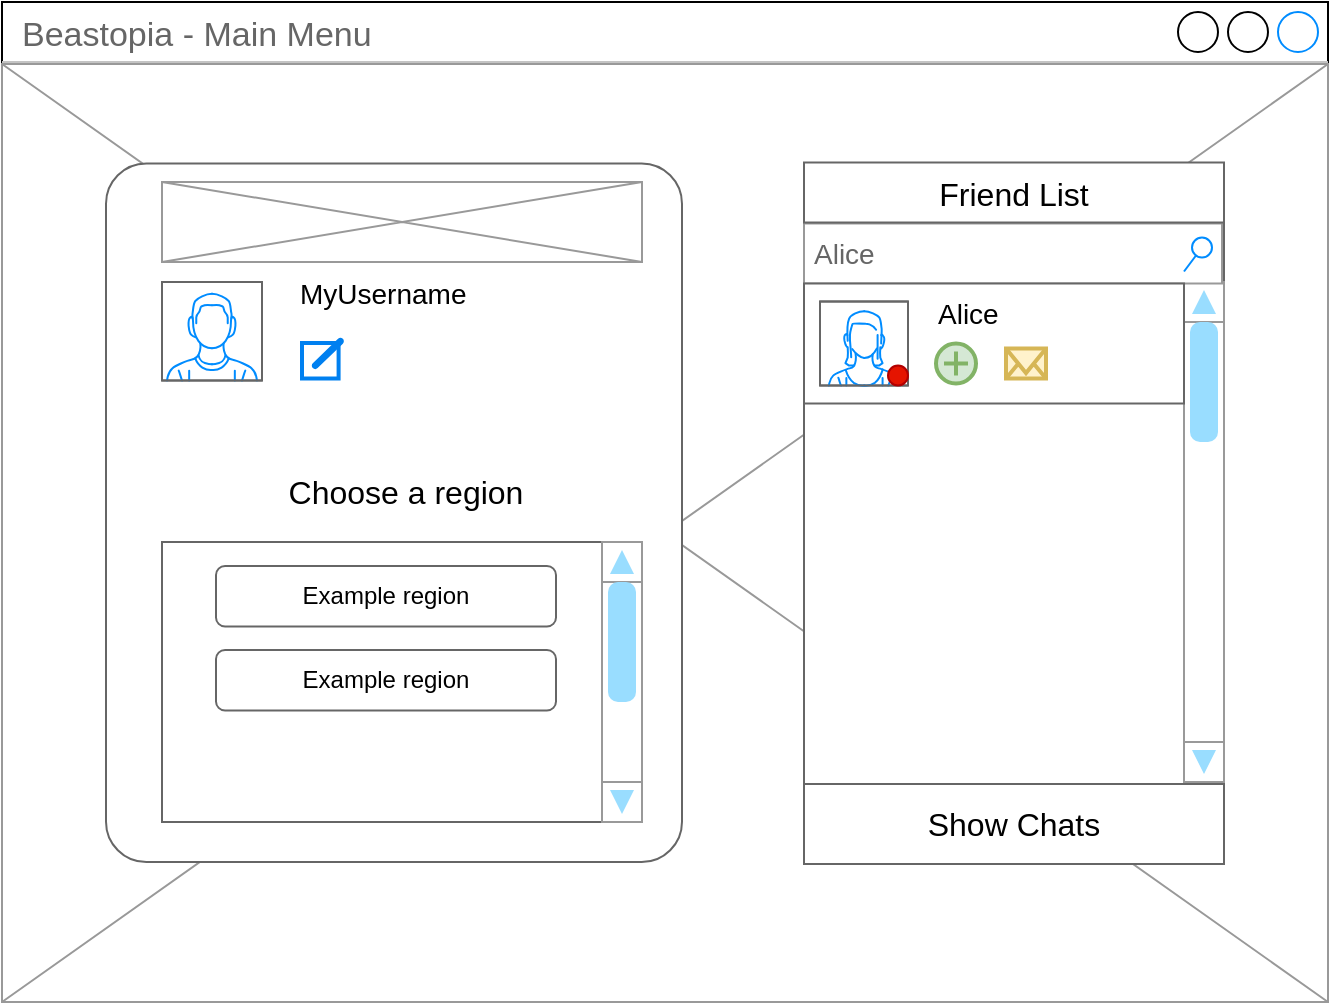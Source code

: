 <mxfile version="21.2.1" type="device">
  <diagram name="Seite-1" id="dB6R3Xs6jMPGLtSaTfN9">
    <mxGraphModel dx="1098" dy="1188" grid="1" gridSize="10" guides="1" tooltips="1" connect="1" arrows="1" fold="1" page="1" pageScale="1" pageWidth="827" pageHeight="1169" math="0" shadow="0">
      <root>
        <mxCell id="0" />
        <mxCell id="1" parent="0" />
        <mxCell id="0gp8LglunyOPUMX0nEBI-1" value="Beastopia&amp;nbsp;- Main Menu" style="strokeWidth=1;shadow=0;dashed=0;align=center;html=1;shape=mxgraph.mockup.containers.window;align=left;verticalAlign=top;spacingLeft=8;strokeColor2=#008cff;strokeColor3=#c4c4c4;fontColor=#666666;mainText=;fontSize=17;labelBackgroundColor=none;whiteSpace=wrap;" vertex="1" parent="1">
          <mxGeometry x="82" y="50" width="663" height="500" as="geometry" />
        </mxCell>
        <mxCell id="0gp8LglunyOPUMX0nEBI-2" value="" style="verticalLabelPosition=bottom;shadow=0;dashed=0;align=center;html=1;verticalAlign=top;strokeWidth=1;shape=mxgraph.mockup.graphics.simpleIcon;strokeColor=#999999;" vertex="1" parent="1">
          <mxGeometry x="82" y="81" width="663" height="469" as="geometry" />
        </mxCell>
        <mxCell id="0gp8LglunyOPUMX0nEBI-3" value="&lt;p style=&quot;line-height: 20%;&quot;&gt;&lt;br&gt;&lt;/p&gt;" style="strokeWidth=1;shadow=0;dashed=0;align=center;html=1;shape=mxgraph.mockup.text.textBox;fontColor=#666666;align=left;fontSize=17;spacingLeft=4;spacingTop=-3;whiteSpace=wrap;strokeColor=#666666;mainText=" vertex="1" parent="1">
          <mxGeometry x="483" y="160.25" width="210" height="320.25" as="geometry" />
        </mxCell>
        <mxCell id="0gp8LglunyOPUMX0nEBI-4" value="" style="verticalLabelPosition=bottom;shadow=0;dashed=0;align=center;html=1;verticalAlign=top;strokeWidth=1;shape=mxgraph.mockup.navigation.scrollBar;strokeColor=#999999;barPos=100;fillColor2=#99ddff;strokeColor2=none;direction=north;" vertex="1" parent="1">
          <mxGeometry x="673" y="190" width="20" height="250" as="geometry" />
        </mxCell>
        <mxCell id="0gp8LglunyOPUMX0nEBI-5" value="&lt;span style=&quot;font-size: 14px;&quot;&gt;Alice&lt;/span&gt;" style="strokeWidth=1;shadow=0;dashed=0;align=center;html=1;shape=mxgraph.mockup.forms.searchBox;strokeColor=#999999;mainText=;strokeColor2=#008cff;fontColor=#666666;fontSize=17;align=left;spacingLeft=3;whiteSpace=wrap;" vertex="1" parent="1">
          <mxGeometry x="483" y="160.75" width="209" height="30" as="geometry" />
        </mxCell>
        <mxCell id="0gp8LglunyOPUMX0nEBI-6" value="" style="strokeWidth=1;shadow=0;dashed=0;align=center;html=1;shape=mxgraph.mockup.text.textBox;fontColor=#666666;align=left;fontSize=17;spacingLeft=4;spacingTop=-3;whiteSpace=wrap;strokeColor=#666666;mainText=" vertex="1" parent="1">
          <mxGeometry x="483" y="130.25" width="210" height="30" as="geometry" />
        </mxCell>
        <mxCell id="0gp8LglunyOPUMX0nEBI-7" value="" style="rounded=0;whiteSpace=wrap;html=1;strokeColor=#666666;" vertex="1" parent="1">
          <mxGeometry x="483" y="190.75" width="190" height="60" as="geometry" />
        </mxCell>
        <mxCell id="0gp8LglunyOPUMX0nEBI-8" value="&lt;p style=&quot;line-height: 120%;&quot;&gt;&lt;font style=&quot;font-size: 14px;&quot;&gt;Alice&lt;/font&gt;&lt;/p&gt;" style="text;html=1;strokeColor=none;fillColor=none;align=left;verticalAlign=middle;whiteSpace=wrap;rounded=0;" vertex="1" parent="1">
          <mxGeometry x="548" y="199.75" width="114" height="12.5" as="geometry" />
        </mxCell>
        <mxCell id="0gp8LglunyOPUMX0nEBI-9" value="" style="html=1;verticalLabelPosition=bottom;align=center;labelBackgroundColor=#ffffff;verticalAlign=top;strokeWidth=2;shadow=0;dashed=0;shape=mxgraph.ios7.icons.mail;fillColor=#fff2cc;strokeColor=#d6b656;" vertex="1" parent="1">
          <mxGeometry x="584" y="223.25" width="20" height="15" as="geometry" />
        </mxCell>
        <mxCell id="0gp8LglunyOPUMX0nEBI-10" value="" style="verticalLabelPosition=bottom;shadow=0;dashed=0;align=center;html=1;verticalAlign=top;strokeWidth=1;shape=mxgraph.mockup.containers.userFemale;strokeColor=#666666;strokeColor2=#008cff;" vertex="1" parent="1">
          <mxGeometry x="491" y="199.75" width="44" height="42" as="geometry" />
        </mxCell>
        <mxCell id="0gp8LglunyOPUMX0nEBI-11" value="" style="ellipse;whiteSpace=wrap;html=1;aspect=fixed;fillColor=#e51400;fontColor=#ffffff;strokeColor=#B20000;" vertex="1" parent="1">
          <mxGeometry x="525" y="231.75" width="10" height="10" as="geometry" />
        </mxCell>
        <mxCell id="0gp8LglunyOPUMX0nEBI-12" value="" style="html=1;verticalLabelPosition=bottom;align=center;labelBackgroundColor=#ffffff;verticalAlign=top;strokeWidth=2;shadow=0;dashed=0;shape=mxgraph.ios7.icons.add;fillColor=#d5e8d4;strokeColor=#82b366;" vertex="1" parent="1">
          <mxGeometry x="549" y="220.75" width="20" height="20" as="geometry" />
        </mxCell>
        <mxCell id="0gp8LglunyOPUMX0nEBI-13" value="" style="rounded=1;whiteSpace=wrap;html=1;arcSize=7;strokeColor=#666666;" vertex="1" parent="1">
          <mxGeometry x="134" y="130.75" width="288" height="349.25" as="geometry" />
        </mxCell>
        <mxCell id="0gp8LglunyOPUMX0nEBI-14" value="" style="verticalLabelPosition=bottom;shadow=0;dashed=0;align=center;html=1;verticalAlign=top;strokeWidth=1;shape=mxgraph.mockup.containers.userMale;strokeColor=#666666;strokeColor2=#008cff;" vertex="1" parent="1">
          <mxGeometry x="162" y="190" width="50" height="49.25" as="geometry" />
        </mxCell>
        <mxCell id="0gp8LglunyOPUMX0nEBI-15" value="&lt;p style=&quot;line-height: 120%;&quot;&gt;&lt;font style=&quot;font-size: 14px;&quot;&gt;MyUsername&lt;/font&gt;&lt;/p&gt;" style="text;html=1;strokeColor=none;fillColor=none;align=left;verticalAlign=middle;whiteSpace=wrap;rounded=0;" vertex="1" parent="1">
          <mxGeometry x="229" y="190" width="114" height="12.5" as="geometry" />
        </mxCell>
        <mxCell id="0gp8LglunyOPUMX0nEBI-16" value="" style="html=1;verticalLabelPosition=bottom;align=center;labelBackgroundColor=#ffffff;verticalAlign=top;strokeWidth=2;strokeColor=#0080F0;shadow=0;dashed=0;shape=mxgraph.ios7.icons.edit;" vertex="1" parent="1">
          <mxGeometry x="232" y="218.85" width="20" height="19.4" as="geometry" />
        </mxCell>
        <mxCell id="0gp8LglunyOPUMX0nEBI-17" value="" style="rounded=0;whiteSpace=wrap;html=1;strokeColor=#666666;" vertex="1" parent="1">
          <mxGeometry x="162" y="320" width="240" height="140" as="geometry" />
        </mxCell>
        <mxCell id="0gp8LglunyOPUMX0nEBI-18" value="" style="rounded=1;whiteSpace=wrap;html=1;strokeColor=#666666;" vertex="1" parent="1">
          <mxGeometry x="189" y="332" width="170" height="30.25" as="geometry" />
        </mxCell>
        <mxCell id="0gp8LglunyOPUMX0nEBI-19" value="" style="rounded=1;whiteSpace=wrap;html=1;strokeColor=#666666;" vertex="1" parent="1">
          <mxGeometry x="189" y="374" width="170" height="30.25" as="geometry" />
        </mxCell>
        <mxCell id="0gp8LglunyOPUMX0nEBI-20" value="Example region" style="text;html=1;strokeColor=none;fillColor=none;align=center;verticalAlign=middle;whiteSpace=wrap;rounded=0;" vertex="1" parent="1">
          <mxGeometry x="219" y="332" width="110" height="30" as="geometry" />
        </mxCell>
        <mxCell id="0gp8LglunyOPUMX0nEBI-21" value="Example region" style="text;html=1;strokeColor=none;fillColor=none;align=center;verticalAlign=middle;whiteSpace=wrap;rounded=0;" vertex="1" parent="1">
          <mxGeometry x="219" y="374" width="110" height="30" as="geometry" />
        </mxCell>
        <mxCell id="0gp8LglunyOPUMX0nEBI-22" value="Choose a region" style="text;html=1;strokeColor=none;fillColor=none;align=center;verticalAlign=middle;whiteSpace=wrap;rounded=0;fontSize=16;" vertex="1" parent="1">
          <mxGeometry x="212" y="280" width="144" height="30" as="geometry" />
        </mxCell>
        <mxCell id="0gp8LglunyOPUMX0nEBI-23" value="" style="verticalLabelPosition=bottom;shadow=0;dashed=0;align=center;html=1;verticalAlign=top;strokeWidth=1;shape=mxgraph.mockup.navigation.scrollBar;strokeColor=#999999;barPos=100;fillColor2=#99ddff;strokeColor2=none;direction=north;" vertex="1" parent="1">
          <mxGeometry x="382" y="320" width="20" height="140" as="geometry" />
        </mxCell>
        <mxCell id="0gp8LglunyOPUMX0nEBI-24" value="" style="strokeWidth=1;shadow=0;dashed=0;align=center;html=1;shape=mxgraph.mockup.text.textBox;fontColor=#666666;align=left;fontSize=17;spacingLeft=4;spacingTop=-3;whiteSpace=wrap;strokeColor=#666666;mainText=" vertex="1" parent="1">
          <mxGeometry x="483" y="441" width="210" height="40" as="geometry" />
        </mxCell>
        <mxCell id="0gp8LglunyOPUMX0nEBI-25" value="Friend List" style="text;html=1;strokeColor=none;fillColor=none;align=center;verticalAlign=middle;whiteSpace=wrap;rounded=0;fontSize=16;" vertex="1" parent="1">
          <mxGeometry x="515.5" y="130.75" width="144" height="30" as="geometry" />
        </mxCell>
        <mxCell id="0gp8LglunyOPUMX0nEBI-26" value="Show Chats" style="text;html=1;strokeColor=none;fillColor=none;align=center;verticalAlign=middle;whiteSpace=wrap;rounded=0;fontSize=16;" vertex="1" parent="1">
          <mxGeometry x="516" y="446" width="144" height="30" as="geometry" />
        </mxCell>
        <mxCell id="0gp8LglunyOPUMX0nEBI-27" value="" style="verticalLabelPosition=bottom;shadow=0;dashed=0;align=center;html=1;verticalAlign=top;strokeWidth=1;shape=mxgraph.mockup.graphics.simpleIcon;strokeColor=#999999;" vertex="1" parent="1">
          <mxGeometry x="162" y="140" width="240" height="40" as="geometry" />
        </mxCell>
      </root>
    </mxGraphModel>
  </diagram>
</mxfile>
